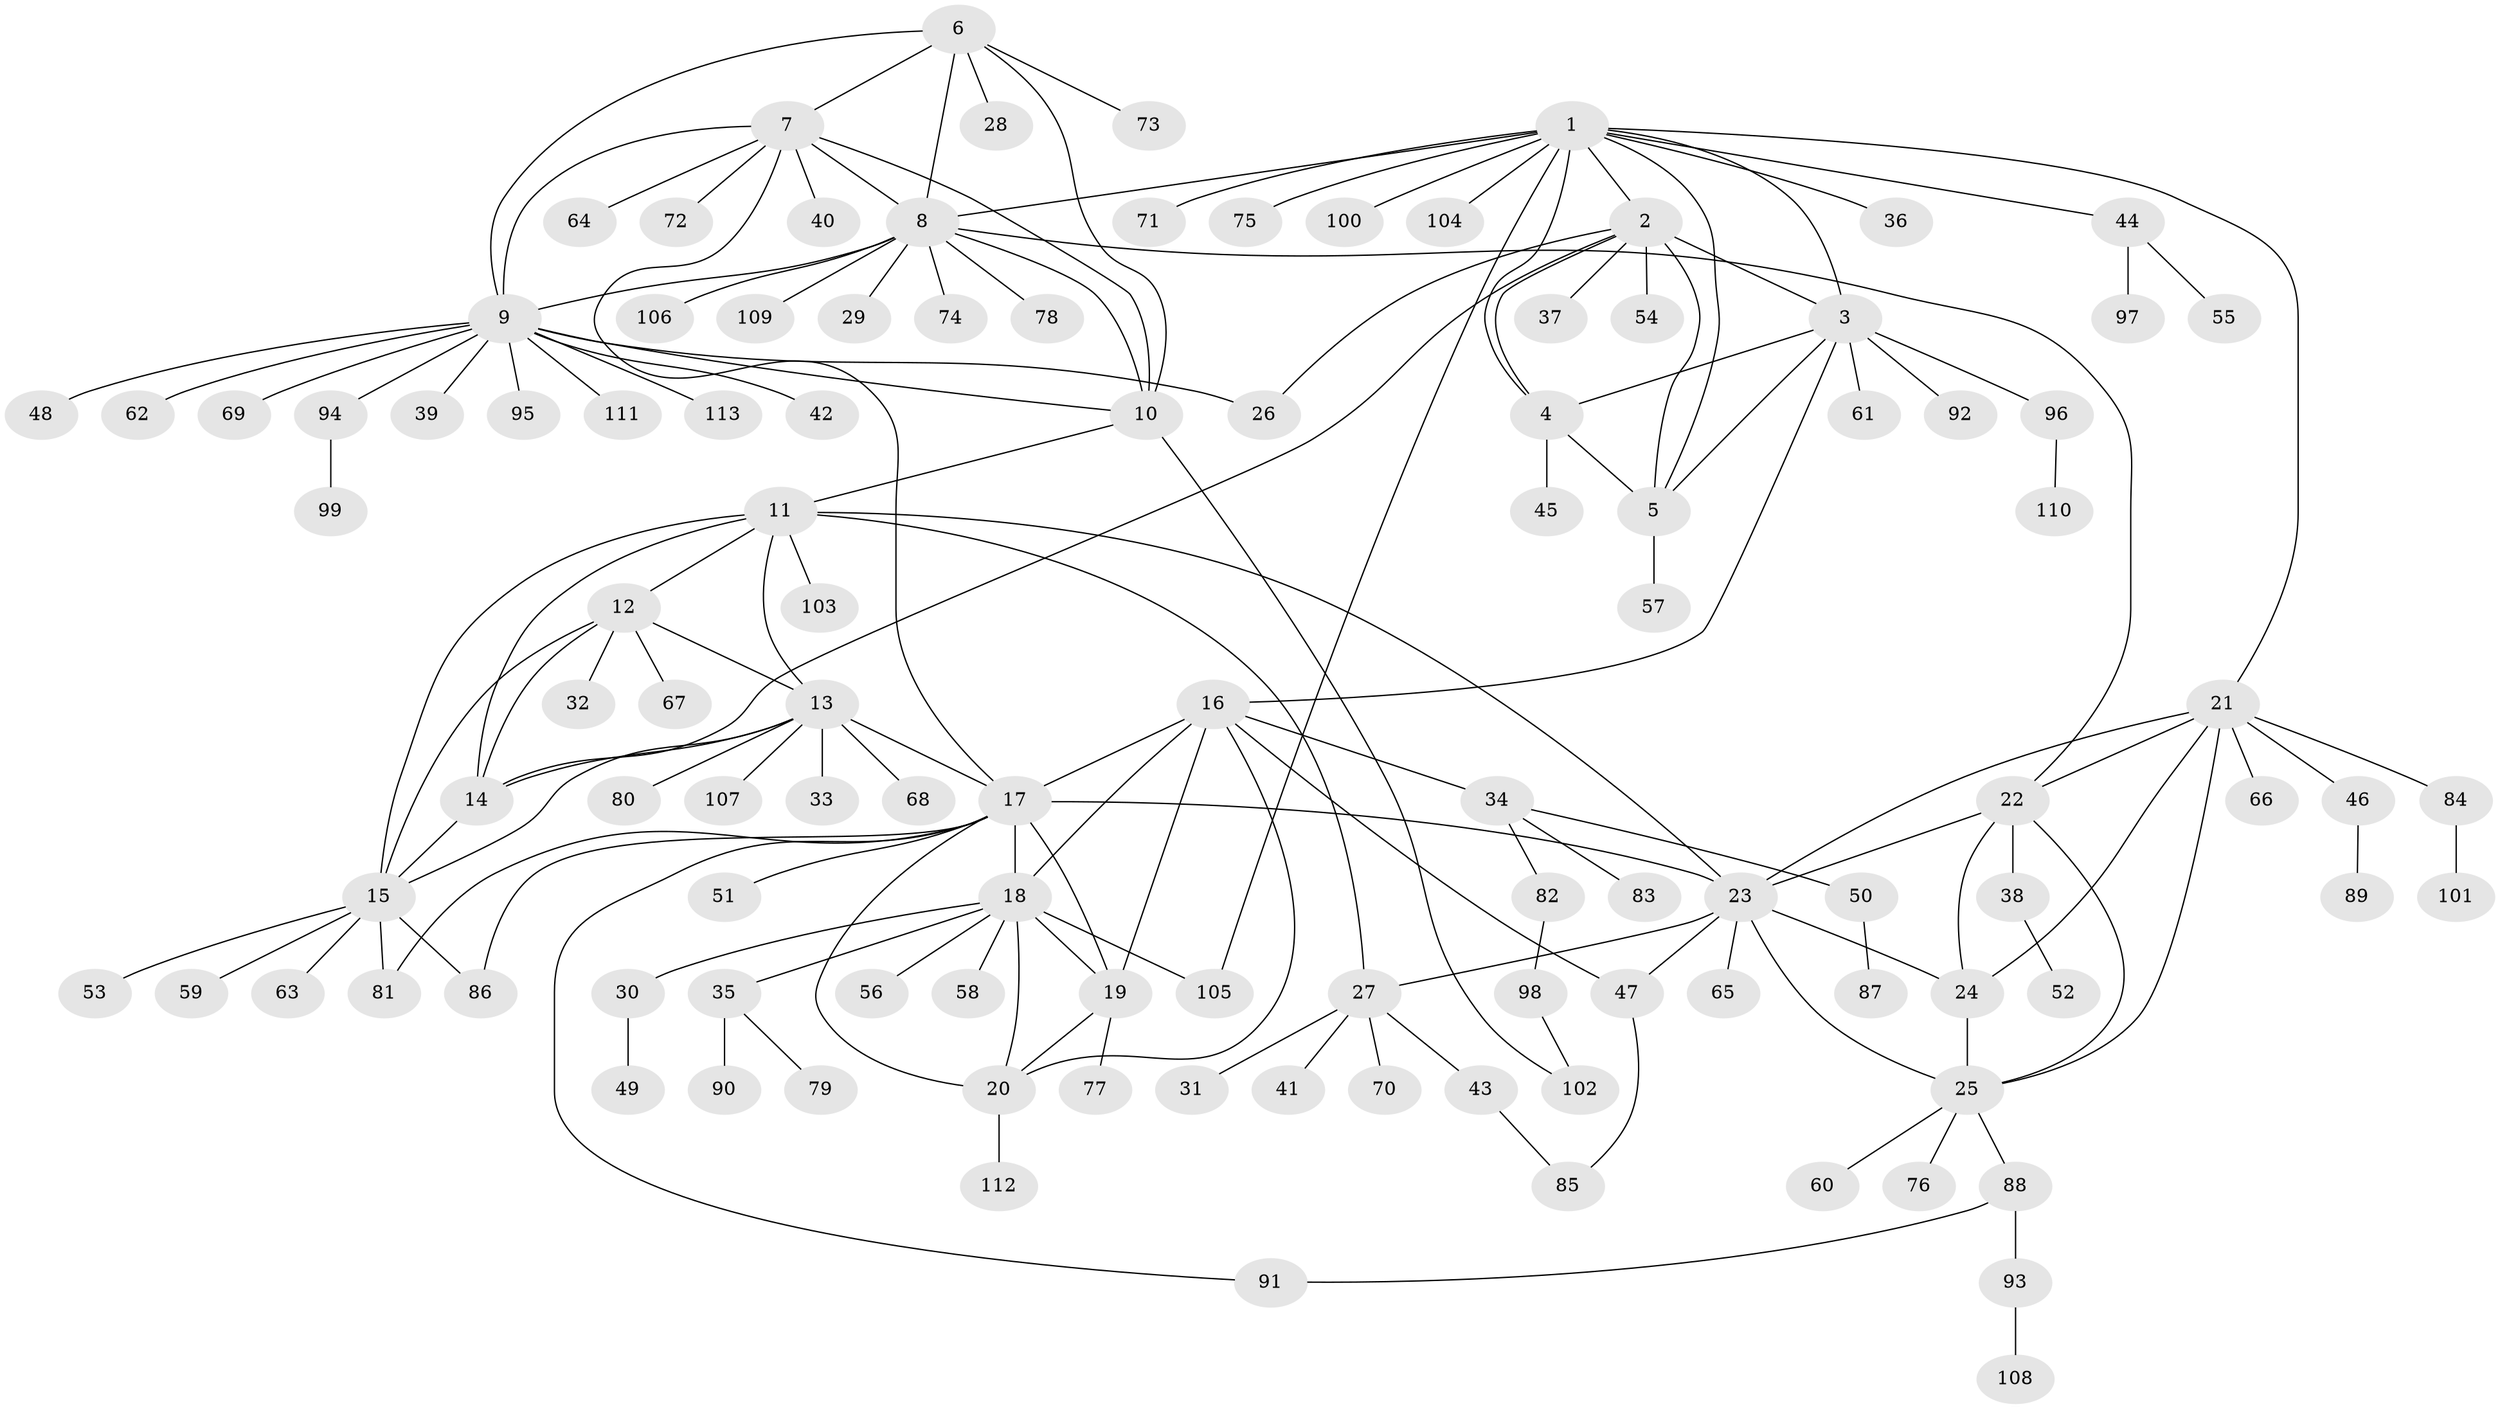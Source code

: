 // coarse degree distribution, {16: 0.011904761904761904, 7: 0.023809523809523808, 3: 0.07142857142857142, 6: 0.023809523809523808, 13: 0.011904761904761904, 11: 0.023809523809523808, 5: 0.03571428571428571, 8: 0.023809523809523808, 10: 0.023809523809523808, 9: 0.011904761904761904, 2: 0.09523809523809523, 1: 0.6309523809523809, 4: 0.011904761904761904}
// Generated by graph-tools (version 1.1) at 2025/52/02/27/25 19:52:21]
// undirected, 113 vertices, 157 edges
graph export_dot {
graph [start="1"]
  node [color=gray90,style=filled];
  1;
  2;
  3;
  4;
  5;
  6;
  7;
  8;
  9;
  10;
  11;
  12;
  13;
  14;
  15;
  16;
  17;
  18;
  19;
  20;
  21;
  22;
  23;
  24;
  25;
  26;
  27;
  28;
  29;
  30;
  31;
  32;
  33;
  34;
  35;
  36;
  37;
  38;
  39;
  40;
  41;
  42;
  43;
  44;
  45;
  46;
  47;
  48;
  49;
  50;
  51;
  52;
  53;
  54;
  55;
  56;
  57;
  58;
  59;
  60;
  61;
  62;
  63;
  64;
  65;
  66;
  67;
  68;
  69;
  70;
  71;
  72;
  73;
  74;
  75;
  76;
  77;
  78;
  79;
  80;
  81;
  82;
  83;
  84;
  85;
  86;
  87;
  88;
  89;
  90;
  91;
  92;
  93;
  94;
  95;
  96;
  97;
  98;
  99;
  100;
  101;
  102;
  103;
  104;
  105;
  106;
  107;
  108;
  109;
  110;
  111;
  112;
  113;
  1 -- 2;
  1 -- 3;
  1 -- 4;
  1 -- 5;
  1 -- 8;
  1 -- 21;
  1 -- 36;
  1 -- 44;
  1 -- 71;
  1 -- 75;
  1 -- 100;
  1 -- 104;
  1 -- 105;
  2 -- 3;
  2 -- 4;
  2 -- 5;
  2 -- 14;
  2 -- 26;
  2 -- 37;
  2 -- 54;
  3 -- 4;
  3 -- 5;
  3 -- 16;
  3 -- 61;
  3 -- 92;
  3 -- 96;
  4 -- 5;
  4 -- 45;
  5 -- 57;
  6 -- 7;
  6 -- 8;
  6 -- 9;
  6 -- 10;
  6 -- 28;
  6 -- 73;
  7 -- 8;
  7 -- 9;
  7 -- 10;
  7 -- 17;
  7 -- 40;
  7 -- 64;
  7 -- 72;
  8 -- 9;
  8 -- 10;
  8 -- 22;
  8 -- 29;
  8 -- 74;
  8 -- 78;
  8 -- 106;
  8 -- 109;
  9 -- 10;
  9 -- 26;
  9 -- 39;
  9 -- 42;
  9 -- 48;
  9 -- 62;
  9 -- 69;
  9 -- 94;
  9 -- 95;
  9 -- 111;
  9 -- 113;
  10 -- 11;
  10 -- 102;
  11 -- 12;
  11 -- 13;
  11 -- 14;
  11 -- 15;
  11 -- 23;
  11 -- 27;
  11 -- 103;
  12 -- 13;
  12 -- 14;
  12 -- 15;
  12 -- 32;
  12 -- 67;
  13 -- 14;
  13 -- 15;
  13 -- 17;
  13 -- 33;
  13 -- 68;
  13 -- 80;
  13 -- 107;
  14 -- 15;
  15 -- 53;
  15 -- 59;
  15 -- 63;
  15 -- 81;
  15 -- 86;
  16 -- 17;
  16 -- 18;
  16 -- 19;
  16 -- 20;
  16 -- 34;
  16 -- 47;
  17 -- 18;
  17 -- 19;
  17 -- 20;
  17 -- 23;
  17 -- 51;
  17 -- 81;
  17 -- 86;
  17 -- 91;
  18 -- 19;
  18 -- 20;
  18 -- 30;
  18 -- 35;
  18 -- 56;
  18 -- 58;
  18 -- 105;
  19 -- 20;
  19 -- 77;
  20 -- 112;
  21 -- 22;
  21 -- 23;
  21 -- 24;
  21 -- 25;
  21 -- 46;
  21 -- 66;
  21 -- 84;
  22 -- 23;
  22 -- 24;
  22 -- 25;
  22 -- 38;
  23 -- 24;
  23 -- 25;
  23 -- 27;
  23 -- 47;
  23 -- 65;
  24 -- 25;
  25 -- 60;
  25 -- 76;
  25 -- 88;
  27 -- 31;
  27 -- 41;
  27 -- 43;
  27 -- 70;
  30 -- 49;
  34 -- 50;
  34 -- 82;
  34 -- 83;
  35 -- 79;
  35 -- 90;
  38 -- 52;
  43 -- 85;
  44 -- 55;
  44 -- 97;
  46 -- 89;
  47 -- 85;
  50 -- 87;
  82 -- 98;
  84 -- 101;
  88 -- 91;
  88 -- 93;
  93 -- 108;
  94 -- 99;
  96 -- 110;
  98 -- 102;
}
